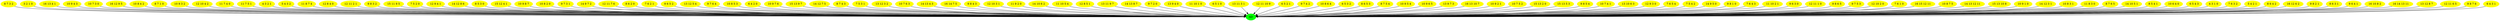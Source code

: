 strict digraph  {
	"8 7 3 2"	 [color=yellow,
		style=filled];
	AD	 [color=green,
		style=filled];
	"8 7 3 2" -> AD;
	"3 2 1 0"	 [color=yellow,
		style=filled];
	"3 2 1 0" -> AD;
	"16 13 4 1"	 [color=yellow,
		style=filled];
	"16 13 4 1" -> AD;
	"10 9 4 3"	 [color=yellow,
		style=filled];
	"10 9 4 3" -> AD;
	"10 7 3 0"	 [color=yellow,
		style=filled];
	"10 7 3 0" -> AD;
	"16 12 9 5"	 [color=yellow,
		style=filled];
	"16 12 9 5" -> AD;
	"10 8 4 2"	 [color=yellow,
		style=filled];
	"10 8 4 2" -> AD;
	"8 7 1 0"	 [color=yellow,
		style=filled];
	"8 7 1 0" -> AD;
	"10 9 3 2"	 [color=yellow,
		style=filled];
	"10 9 3 2" -> AD;
	"12 10 4 2"	 [color=yellow,
		style=filled];
	"12 10 4 2" -> AD;
	"11 7 4 0"	 [color=yellow,
		style=filled];
	"11 7 4 0" -> AD;
	"11 7 5 1"	 [color=yellow,
		style=filled];
	"11 7 5 1" -> AD;
	"4 3 2 1"	 [color=yellow,
		style=filled];
	"4 3 2 1" -> AD;
	"5 4 3 2"	 [color=yellow,
		style=filled];
	"5 4 3 2" -> AD;
	"11 8 7 4"	 [color=yellow,
		style=filled];
	"11 8 7 4" -> AD;
	"12 8 4 0"	 [color=yellow,
		style=filled];
	"12 8 4 0" -> AD;
	"12 11 2 1"	 [color=yellow,
		style=filled];
	"12 11 2 1" -> AD;
	"9 8 3 2"	 [color=yellow,
		style=filled];
	"9 8 3 2" -> AD;
	"15 11 9 5"	 [color=yellow,
		style=filled];
	"15 11 9 5" -> AD;
	"7 5 2 0"	 [color=yellow,
		style=filled];
	"7 5 2 0" -> AD;
	"12 9 4 1"	 [color=yellow,
		style=filled];
	"12 9 4 1" -> AD;
	"14 12 8 6"	 [color=yellow,
		style=filled];
	"14 12 8 6" -> AD;
	"8 5 3 0"	 [color=yellow,
		style=filled];
	"8 5 3 0" -> AD;
	"15 12 4 1"	 [color=yellow,
		style=filled];
	"15 12 4 1" -> AD;
	"10 9 8 7"	 [color=yellow,
		style=filled];
	"10 9 8 7" -> AD;
	"10 8 2 0"	 [color=yellow,
		style=filled];
	"10 8 2 0" -> AD;
	"9 7 3 1"	 [color=yellow,
		style=filled];
	"9 7 3 1" -> AD;
	"14 9 7 2"	 [color=yellow,
		style=filled];
	"14 9 7 2" -> AD;
	"12 11 7 6"	 [color=yellow,
		style=filled];
	"12 11 7 6" -> AD;
	"8 6 2 0"	 [color=yellow,
		style=filled];
	"8 6 2 0" -> AD;
	"7 6 2 1"	 [color=yellow,
		style=filled];
	"7 6 2 1" -> AD;
	"9 6 5 2"	 [color=yellow,
		style=filled];
	"9 6 5 2" -> AD;
	"13 12 5 4"	 [color=yellow,
		style=filled];
	"13 12 5 4" -> AD;
	"9 7 6 4"	 [color=yellow,
		style=filled];
	"9 7 6 4" -> AD;
	"10 8 5 3"	 [color=yellow,
		style=filled];
	"10 8 5 3" -> AD;
	"6 4 2 0"	 [color=yellow,
		style=filled];
	"6 4 2 0" -> AD;
	"10 9 7 6"	 [color=yellow,
		style=filled];
	"10 9 7 6" -> AD;
	"15 13 9 7"	 [color=yellow,
		style=filled];
	"15 13 9 7" -> AD;
	"14 12 7 5"	 [color=yellow,
		style=filled];
	"14 12 7 5" -> AD;
	"8 7 4 3"	 [color=yellow,
		style=filled];
	"8 7 4 3" -> AD;
	"7 5 3 1"	 [color=yellow,
		style=filled];
	"7 5 3 1" -> AD;
	"13 12 3 2"	 [color=yellow,
		style=filled];
	"13 12 3 2" -> AD;
	"10 7 6 3"	 [color=yellow,
		style=filled];
	"10 7 6 3" -> AD;
	"14 13 4 3"	 [color=yellow,
		style=filled];
	"14 13 4 3" -> AD;
	"16 14 7 5"	 [color=yellow,
		style=filled];
	"16 14 7 5" -> AD;
	"9 8 4 3"	 [color=yellow,
		style=filled];
	"9 8 4 3" -> AD;
	"12 10 3 1"	 [color=yellow,
		style=filled];
	"12 10 3 1" -> AD;
	"11 9 2 0"	 [color=yellow,
		style=filled];
	"11 9 2 0" -> AD;
	"14 10 6 2"	 [color=yellow,
		style=filled];
	"14 10 6 2" -> AD;
	"11 10 5 4"	 [color=yellow,
		style=filled];
	"11 10 5 4" -> AD;
	"12 8 5 1"	 [color=yellow,
		style=filled];
	"12 8 5 1" -> AD;
	"13 11 9 7"	 [color=yellow,
		style=filled];
	"13 11 9 7" -> AD;
	"14 13 8 7"	 [color=yellow,
		style=filled];
	"14 13 8 7" -> AD;
	"9 7 2 0"	 [color=yellow,
		style=filled];
	"9 7 2 0" -> AD;
	"13 9 4 0"	 [color=yellow,
		style=filled];
	"13 9 4 0" -> AD;
	"11 10 1 0"	 [color=yellow,
		style=filled];
	"11 10 1 0" -> AD;
	"6 5 1 0"	 [color=yellow,
		style=filled];
	"6 5 1 0" -> AD;
	"13 11 3 1"	 [color=yellow,
		style=filled];
	"13 11 3 1" -> AD;
	"12 11 10 9"	 [color=yellow,
		style=filled];
	"12 11 10 9" -> AD;
	"6 5 2 1"	 [color=yellow,
		style=filled];
	"6 5 2 1" -> AD;
	"9 7 4 2"	 [color=yellow,
		style=filled];
	"9 7 4 2" -> AD;
	"10 8 6 4"	 [color=yellow,
		style=filled];
	"10 8 6 4" -> AD;
	"6 5 3 2"	 [color=yellow,
		style=filled];
	"6 5 3 2" -> AD;
	"8 6 5 3"	 [color=yellow,
		style=filled];
	"8 6 5 3" -> AD;
	"8 7 5 4"	 [color=yellow,
		style=filled];
	"8 7 5 4" -> AD;
	"10 9 5 4"	 [color=yellow,
		style=filled];
	"10 9 5 4" -> AD;
	"10 9 6 5"	 [color=yellow,
		style=filled];
	"10 9 6 5" -> AD;
	"13 9 7 3"	 [color=yellow,
		style=filled];
	"13 9 7 3" -> AD;
	"16 13 10 7"	 [color=yellow,
		style=filled];
	"16 13 10 7" -> AD;
	"10 9 2 1"	 [color=yellow,
		style=filled];
	"10 9 2 1" -> AD;
	"10 7 5 2"	 [color=yellow,
		style=filled];
	"10 7 5 2" -> AD;
	"15 13 2 0"	 [color=yellow,
		style=filled];
	"15 13 2 0" -> AD;
	"15 13 5 3"	 [color=yellow,
		style=filled];
	"15 13 5 3" -> AD;
	"9 8 5 4"	 [color=yellow,
		style=filled];
	"9 8 5 4" -> AD;
	"10 7 4 1"	 [color=yellow,
		style=filled];
	"10 7 4 1" -> AD;
	"13 10 6 3"	 [color=yellow,
		style=filled];
	"13 10 6 3" -> AD;
	"12 9 3 0"	 [color=yellow,
		style=filled];
	"12 9 3 0" -> AD;
	"7 6 5 4"	 [color=yellow,
		style=filled];
	"7 6 5 4" -> AD;
	"7 5 4 2"	 [color=yellow,
		style=filled];
	"7 5 4 2" -> AD;
	"14 9 5 0"	 [color=yellow,
		style=filled];
	"14 9 5 0" -> AD;
	"9 8 1 0"	 [color=yellow,
		style=filled];
	"9 8 1 0" -> AD;
	"7 6 4 3"	 [color=yellow,
		style=filled];
	"7 6 4 3" -> AD;
	"11 10 2 1"	 [color=yellow,
		style=filled];
	"11 10 2 1" -> AD;
	"9 6 3 0"	 [color=yellow,
		style=filled];
	"9 6 3 0" -> AD;
	"12 11 1 0"	 [color=yellow,
		style=filled];
	"12 11 1 0" -> AD;
	"9 8 6 5"	 [color=yellow,
		style=filled];
	"9 8 6 5" -> AD;
	"9 7 5 3"	 [color=yellow,
		style=filled];
	"9 7 5 3" -> AD;
	"12 10 2 0"	 [color=yellow,
		style=filled];
	"12 10 2 0" -> AD;
	"7 6 1 0"	 [color=yellow,
		style=filled];
	"7 6 1 0" -> AD;
	"16 15 12 11"	 [color=yellow,
		style=filled];
	"16 15 12 11" -> AD;
	"10 8 7 5"	 [color=yellow,
		style=filled];
	"10 8 7 5" -> AD;
	"14 13 12 11"	 [color=yellow,
		style=filled];
	"14 13 12 11" -> AD;
	"15 13 10 8"	 [color=yellow,
		style=filled];
	"15 13 10 8" -> AD;
	"10 9 1 0"	 [color=yellow,
		style=filled];
	"10 9 1 0" -> AD;
	"14 12 3 1"	 [color=yellow,
		style=filled];
	"14 12 3 1" -> AD;
	"10 8 3 1"	 [color=yellow,
		style=filled];
	"10 8 3 1" -> AD;
	"11 8 3 0"	 [color=yellow,
		style=filled];
	"11 8 3 0" -> AD;
	"8 7 6 5"	 [color=yellow,
		style=filled];
	"8 7 6 5" -> AD;
	"14 10 5 1"	 [color=yellow,
		style=filled];
	"14 10 5 1" -> AD;
	"8 5 4 1"	 [color=yellow,
		style=filled];
	"8 5 4 1" -> AD;
	"10 6 4 0"	 [color=yellow,
		style=filled];
	"10 6 4 0" -> AD;
	"6 5 4 3"	 [color=yellow,
		style=filled];
	"6 5 4 3" -> AD;
	"4 3 1 0"	 [color=yellow,
		style=filled];
	"4 3 1 0" -> AD;
	"7 6 3 2"	 [color=yellow,
		style=filled];
	"7 6 3 2" -> AD;
	"5 4 2 1"	 [color=yellow,
		style=filled];
	"5 4 2 1" -> AD;
	"8 6 4 2"	 [color=yellow,
		style=filled];
	"8 6 4 2" -> AD;
	"16 12 6 2"	 [color=yellow,
		style=filled];
	"16 12 6 2" -> AD;
	"9 8 2 1"	 [color=yellow,
		style=filled];
	"9 8 2 1" -> AD;
	"8 6 3 1"	 [color=yellow,
		style=filled];
	"8 6 3 1" -> AD;
	"9 6 4 1"	 [color=yellow,
		style=filled];
	"9 6 4 1" -> AD;
	"16 10 8 2"	 [color=yellow,
		style=filled];
	"16 10 8 2" -> AD;
	"16 14 13 11"	 [color=yellow,
		style=filled];
	"16 14 13 11" -> AD;
	"13 12 8 7"	 [color=yellow,
		style=filled];
	"13 12 8 7" -> AD;
	"12 11 6 5"	 [color=yellow,
		style=filled];
	"12 11 6 5" -> AD;
	"9 8 7 6"	 [color=yellow,
		style=filled];
	"9 8 7 6" -> AD;
	"6 4 3 1"	 [color=yellow,
		style=filled];
	"6 4 3 1" -> AD;
}
